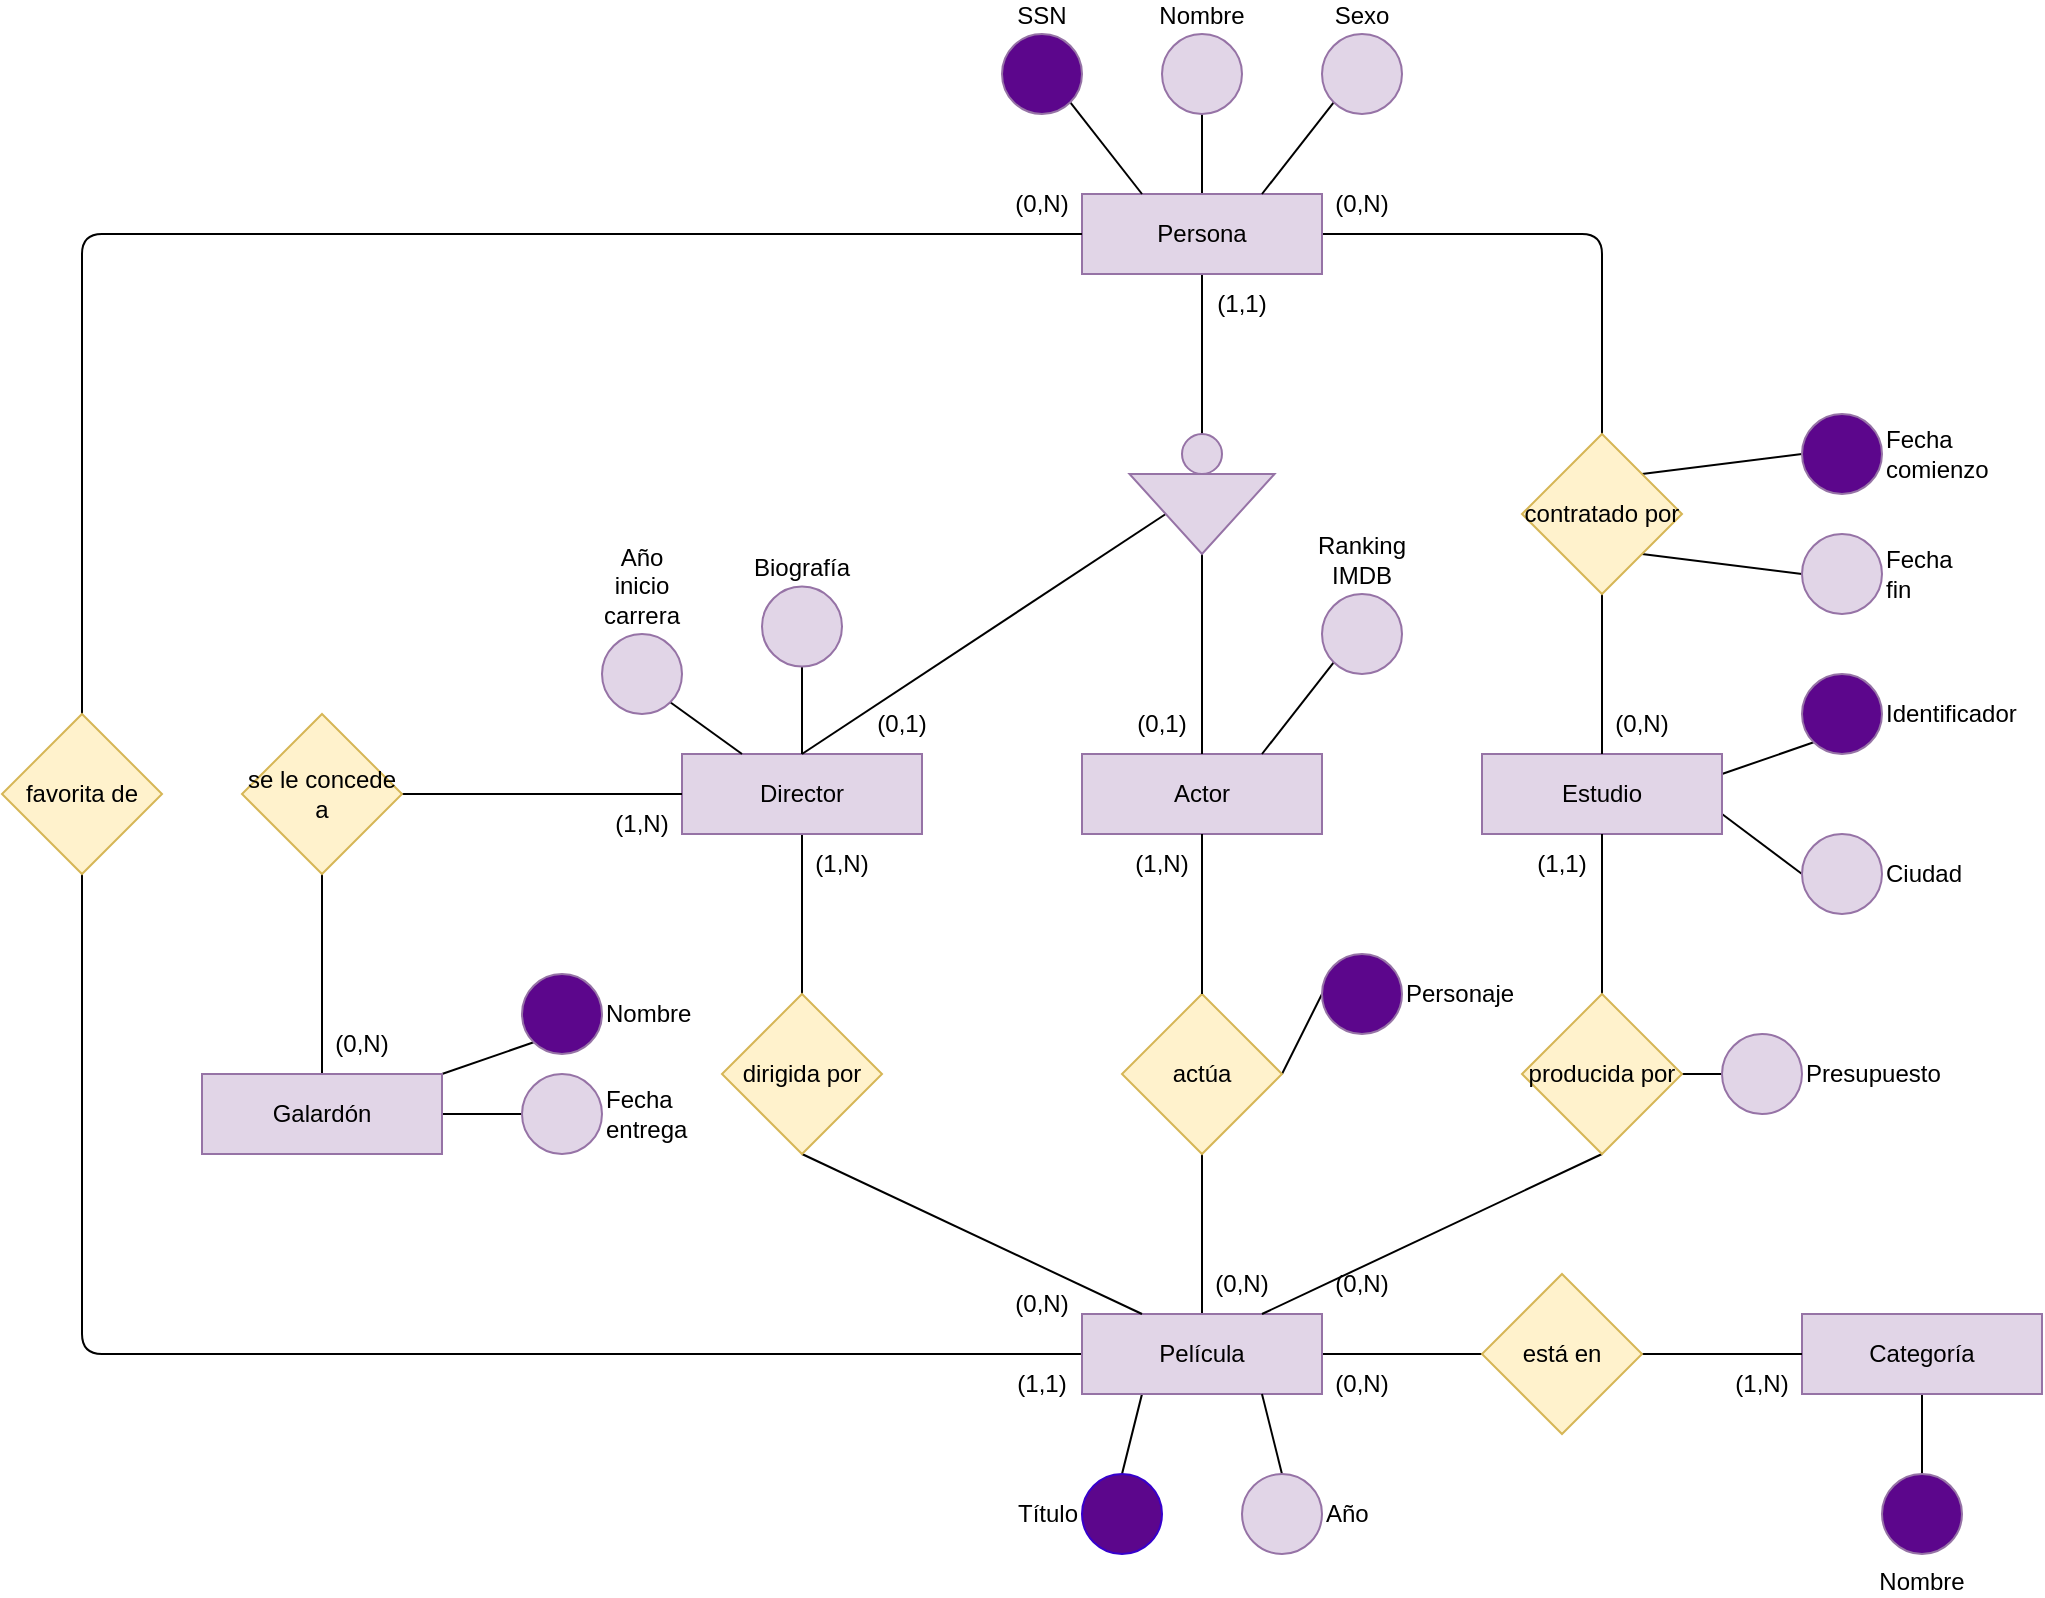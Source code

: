 <mxfile>
    <diagram id="6gfDzhR8UG0JMTbnyaS-" name="Page-1">
        <mxGraphModel dx="1653" dy="606" grid="1" gridSize="10" guides="1" tooltips="1" connect="1" arrows="1" fold="1" page="1" pageScale="1" pageWidth="850" pageHeight="1100" math="0" shadow="0">
            <root>
                <mxCell id="0"/>
                <mxCell id="1" parent="0"/>
                <mxCell id="73" style="edgeStyle=none;html=1;entryX=0.5;entryY=1;entryDx=0;entryDy=0;endArrow=none;endFill=0;exitX=0.5;exitY=0;exitDx=0;exitDy=0;" parent="1" source="27" target="66" edge="1">
                    <mxGeometry relative="1" as="geometry">
                        <mxPoint x="-160" y="330" as="sourcePoint"/>
                    </mxGeometry>
                </mxCell>
                <mxCell id="231" style="edgeStyle=none;html=1;exitX=1;exitY=0.5;exitDx=0;exitDy=0;entryX=0.5;entryY=0;entryDx=0;entryDy=0;endArrow=none;endFill=0;" parent="1" source="27" target="230" edge="1">
                    <mxGeometry relative="1" as="geometry">
                        <Array as="points">
                            <mxPoint x="-20" y="340"/>
                        </Array>
                    </mxGeometry>
                </mxCell>
                <mxCell id="235" style="edgeStyle=none;html=1;exitX=0.5;exitY=1;exitDx=0;exitDy=0;entryX=0;entryY=0.5;entryDx=0;entryDy=0;endArrow=none;endFill=0;startArrow=none;" parent="1" source="239" target="234" edge="1">
                    <mxGeometry relative="1" as="geometry"/>
                </mxCell>
                <mxCell id="242" style="edgeStyle=none;html=1;exitX=0.5;exitY=1;exitDx=0;exitDy=0;entryX=0.5;entryY=1;entryDx=0;entryDy=0;endArrow=none;endFill=0;" parent="1" source="27" target="239" edge="1">
                    <mxGeometry relative="1" as="geometry"/>
                </mxCell>
                <mxCell id="27" value="Persona" style="rounded=0;whiteSpace=wrap;html=1;fillColor=#e1d5e7;strokeColor=#9673a6;" parent="1" vertex="1">
                    <mxGeometry x="-280" y="320" width="120" height="40" as="geometry"/>
                </mxCell>
                <mxCell id="219" style="edgeStyle=none;html=1;exitX=1;exitY=0.5;exitDx=0;exitDy=0;entryX=0;entryY=0.5;entryDx=0;entryDy=0;endArrow=none;endFill=0;" parent="1" source="28" target="217" edge="1">
                    <mxGeometry relative="1" as="geometry"/>
                </mxCell>
                <mxCell id="256" style="edgeStyle=none;html=1;exitX=0.5;exitY=1;exitDx=0;exitDy=0;entryX=0;entryY=1;entryDx=0;entryDy=0;endArrow=none;endFill=0;" parent="1" source="28" target="212" edge="1">
                    <mxGeometry relative="1" as="geometry"/>
                </mxCell>
                <mxCell id="28" value="actúa" style="rhombus;whiteSpace=wrap;html=1;fillColor=#fff2cc;strokeColor=#d6b656;" parent="1" vertex="1">
                    <mxGeometry x="-260" y="720" width="80" height="80" as="geometry"/>
                </mxCell>
                <mxCell id="93" style="edgeStyle=none;html=1;exitX=0.25;exitY=1;exitDx=0;exitDy=0;entryX=0.5;entryY=0;entryDx=0;entryDy=0;endArrow=none;endFill=0;" parent="1" source="29" target="86" edge="1">
                    <mxGeometry relative="1" as="geometry"/>
                </mxCell>
                <mxCell id="195" style="edgeStyle=none;html=1;exitX=1;exitY=0.5;exitDx=0;exitDy=0;entryX=0;entryY=0.5;entryDx=0;entryDy=0;endArrow=none;endFill=0;" parent="1" source="29" target="194" edge="1">
                    <mxGeometry relative="1" as="geometry"/>
                </mxCell>
                <mxCell id="266" style="edgeStyle=none;html=1;exitX=0;exitY=0.5;exitDx=0;exitDy=0;entryX=0.5;entryY=1;entryDx=0;entryDy=0;endArrow=none;endFill=0;" parent="1" source="29" target="264" edge="1">
                    <mxGeometry relative="1" as="geometry">
                        <Array as="points">
                            <mxPoint x="-780" y="900"/>
                        </Array>
                    </mxGeometry>
                </mxCell>
                <mxCell id="29" value="Película" style="rounded=0;whiteSpace=wrap;html=1;fillColor=#e1d5e7;strokeColor=#9673a6;" parent="1" vertex="1">
                    <mxGeometry x="-280" y="880" width="120" height="40" as="geometry"/>
                </mxCell>
                <mxCell id="66" value="Nombre" style="ellipse;whiteSpace=wrap;html=1;aspect=fixed;fillColor=#e1d5e7;strokeColor=#9673a6;verticalAlign=bottom;labelPosition=center;verticalLabelPosition=top;align=center;" parent="1" vertex="1">
                    <mxGeometry x="-240" y="240" width="40" height="40" as="geometry"/>
                </mxCell>
                <mxCell id="86" value="Título" style="ellipse;whiteSpace=wrap;html=1;aspect=fixed;fillColor=#5C068C;fontColor=#000000;strokeColor=#3700CC;verticalAlign=middle;labelPosition=left;verticalLabelPosition=middle;align=right;" parent="1" vertex="1">
                    <mxGeometry x="-280" y="960" width="40" height="40" as="geometry"/>
                </mxCell>
                <mxCell id="147" value="Actor" style="rounded=0;whiteSpace=wrap;html=1;fillColor=#e1d5e7;strokeColor=#9673a6;" parent="1" vertex="1">
                    <mxGeometry x="-280" y="600" width="120" height="40" as="geometry"/>
                </mxCell>
                <mxCell id="158" style="edgeStyle=none;html=1;exitX=0.5;exitY=0;exitDx=0;exitDy=0;entryX=0.5;entryY=1;entryDx=0;entryDy=0;endArrow=none;endFill=0;" parent="1" source="28" target="147" edge="1">
                    <mxGeometry relative="1" as="geometry">
                        <mxPoint x="-180" y="680" as="sourcePoint"/>
                    </mxGeometry>
                </mxCell>
                <mxCell id="160" style="edgeStyle=none;html=1;exitX=0.5;exitY=0;exitDx=0;exitDy=0;entryX=0.5;entryY=1;entryDx=0;entryDy=0;endArrow=none;endFill=0;" parent="1" source="159" target="193" edge="1">
                    <mxGeometry relative="1" as="geometry">
                        <mxPoint x="200" y="810" as="targetPoint"/>
                    </mxGeometry>
                </mxCell>
                <mxCell id="159" value="Nombre" style="ellipse;whiteSpace=wrap;html=1;aspect=fixed;fillColor=#5C068C;strokeColor=#9673a6;verticalAlign=top;labelPosition=center;verticalLabelPosition=bottom;align=center;" parent="1" vertex="1">
                    <mxGeometry x="120" y="960" width="40" height="40" as="geometry"/>
                </mxCell>
                <mxCell id="170" style="edgeStyle=none;html=1;exitX=0.5;exitY=0;exitDx=0;exitDy=0;entryX=0.5;entryY=1;entryDx=0;entryDy=0;endArrow=none;endFill=0;" parent="1" source="168" target="226" edge="1">
                    <mxGeometry relative="1" as="geometry"/>
                </mxCell>
                <mxCell id="171" style="edgeStyle=none;html=1;exitX=0.5;exitY=1;exitDx=0;exitDy=0;entryX=0.25;entryY=0;entryDx=0;entryDy=0;endArrow=none;endFill=0;" parent="1" source="168" target="29" edge="1">
                    <mxGeometry relative="1" as="geometry"/>
                </mxCell>
                <mxCell id="168" value="dirigida por" style="rhombus;whiteSpace=wrap;html=1;fillColor=#fff2cc;strokeColor=#d6b656;" parent="1" vertex="1">
                    <mxGeometry x="-460" y="720" width="80" height="80" as="geometry"/>
                </mxCell>
                <mxCell id="221" style="edgeStyle=none;html=1;exitX=1;exitY=1;exitDx=0;exitDy=0;entryX=0.25;entryY=0;entryDx=0;entryDy=0;endArrow=none;endFill=0;" parent="1" source="177" target="27" edge="1">
                    <mxGeometry relative="1" as="geometry"/>
                </mxCell>
                <mxCell id="177" value="SSN" style="ellipse;whiteSpace=wrap;html=1;aspect=fixed;fillColor=#5C068C;strokeColor=#9673a6;verticalAlign=bottom;labelPosition=center;verticalLabelPosition=top;align=center;" parent="1" vertex="1">
                    <mxGeometry x="-320" y="240" width="40" height="40" as="geometry"/>
                </mxCell>
                <mxCell id="188" style="edgeStyle=none;html=1;exitX=0;exitY=1;exitDx=0;exitDy=0;entryX=1;entryY=0.25;entryDx=0;entryDy=0;endArrow=none;endFill=0;" parent="1" source="187" target="227" edge="1">
                    <mxGeometry relative="1" as="geometry">
                        <mxPoint x="110" y="600" as="targetPoint"/>
                    </mxGeometry>
                </mxCell>
                <mxCell id="187" value="Identificador" style="ellipse;whiteSpace=wrap;html=1;aspect=fixed;fillColor=#5C068C;strokeColor=#9673a6;verticalAlign=middle;labelPosition=right;verticalLabelPosition=middle;align=left;" parent="1" vertex="1">
                    <mxGeometry x="80" y="560" width="40" height="40" as="geometry"/>
                </mxCell>
                <mxCell id="228" style="edgeStyle=none;html=1;exitX=0;exitY=0.5;exitDx=0;exitDy=0;entryX=1;entryY=0.75;entryDx=0;entryDy=0;endArrow=none;endFill=0;" parent="1" source="189" target="227" edge="1">
                    <mxGeometry relative="1" as="geometry"/>
                </mxCell>
                <mxCell id="189" value="Ciudad" style="ellipse;whiteSpace=wrap;html=1;aspect=fixed;fillColor=#e1d5e7;strokeColor=#9673a6;verticalAlign=middle;labelPosition=right;verticalLabelPosition=middle;align=left;" parent="1" vertex="1">
                    <mxGeometry x="80" y="640" width="40" height="40" as="geometry"/>
                </mxCell>
                <mxCell id="193" value="Categoría" style="rounded=0;whiteSpace=wrap;html=1;fillColor=#e1d5e7;strokeColor=#9673a6;" parent="1" vertex="1">
                    <mxGeometry x="80" y="880" width="120" height="40" as="geometry"/>
                </mxCell>
                <mxCell id="196" style="edgeStyle=none;html=1;exitX=1;exitY=0.5;exitDx=0;exitDy=0;entryX=0;entryY=0.5;entryDx=0;entryDy=0;endArrow=none;endFill=0;" parent="1" source="194" target="193" edge="1">
                    <mxGeometry relative="1" as="geometry"/>
                </mxCell>
                <mxCell id="194" value="está en" style="rhombus;whiteSpace=wrap;html=1;fillColor=#fff2cc;strokeColor=#d6b656;" parent="1" vertex="1">
                    <mxGeometry x="-80" y="860" width="80" height="80" as="geometry"/>
                </mxCell>
                <mxCell id="201" value="(0,N)" style="text;html=1;strokeColor=none;fillColor=none;align=center;verticalAlign=middle;whiteSpace=wrap;rounded=0;" parent="1" vertex="1">
                    <mxGeometry x="-160" y="310" width="40" height="30" as="geometry"/>
                </mxCell>
                <mxCell id="205" value="(0,N)" style="text;html=1;strokeColor=none;fillColor=none;align=center;verticalAlign=middle;whiteSpace=wrap;rounded=0;" parent="1" vertex="1">
                    <mxGeometry x="-160" y="900" width="40" height="30" as="geometry"/>
                </mxCell>
                <mxCell id="211" value="(0,N)" style="text;html=1;strokeColor=none;fillColor=none;align=center;verticalAlign=middle;whiteSpace=wrap;rounded=0;" parent="1" vertex="1">
                    <mxGeometry x="-320" y="860" width="40" height="30" as="geometry"/>
                </mxCell>
                <mxCell id="271" style="edgeStyle=none;html=1;exitX=0.75;exitY=1;exitDx=0;exitDy=0;entryX=0.5;entryY=1;entryDx=0;entryDy=0;endArrow=none;endFill=0;" parent="1" source="212" target="270" edge="1">
                    <mxGeometry relative="1" as="geometry"/>
                </mxCell>
                <mxCell id="212" value="(0,N)" style="text;html=1;strokeColor=none;fillColor=none;align=center;verticalAlign=middle;whiteSpace=wrap;rounded=0;" parent="1" vertex="1">
                    <mxGeometry x="-220" y="850" width="40" height="30" as="geometry"/>
                </mxCell>
                <mxCell id="214" value="(1,N)" style="text;html=1;strokeColor=none;fillColor=none;align=center;verticalAlign=middle;whiteSpace=wrap;rounded=0;" parent="1" vertex="1">
                    <mxGeometry x="-260" y="640" width="40" height="30" as="geometry"/>
                </mxCell>
                <mxCell id="217" value="Personaje" style="ellipse;whiteSpace=wrap;html=1;aspect=fixed;fillColor=#5C068C;strokeColor=#9673a6;verticalAlign=middle;labelPosition=right;verticalLabelPosition=middle;align=left;" parent="1" vertex="1">
                    <mxGeometry x="-160" y="700" width="40" height="40" as="geometry"/>
                </mxCell>
                <mxCell id="223" style="edgeStyle=none;html=1;exitX=0;exitY=1;exitDx=0;exitDy=0;entryX=0.75;entryY=0;entryDx=0;entryDy=0;endArrow=none;endFill=0;" parent="1" source="222" target="27" edge="1">
                    <mxGeometry relative="1" as="geometry"/>
                </mxCell>
                <mxCell id="222" value="Sexo" style="ellipse;whiteSpace=wrap;html=1;aspect=fixed;fillColor=#e1d5e7;strokeColor=#9673a6;verticalAlign=bottom;labelPosition=center;verticalLabelPosition=top;align=center;" parent="1" vertex="1">
                    <mxGeometry x="-160" y="240" width="40" height="40" as="geometry"/>
                </mxCell>
                <mxCell id="226" value="Director" style="rounded=0;whiteSpace=wrap;html=1;fillColor=#e1d5e7;strokeColor=#9673a6;" parent="1" vertex="1">
                    <mxGeometry x="-480" y="600" width="120" height="40" as="geometry"/>
                </mxCell>
                <mxCell id="227" value="Estudio" style="rounded=0;whiteSpace=wrap;html=1;fillColor=#e1d5e7;strokeColor=#9673a6;" parent="1" vertex="1">
                    <mxGeometry x="-80" y="600" width="120" height="40" as="geometry"/>
                </mxCell>
                <mxCell id="232" style="edgeStyle=none;html=1;exitX=0.5;exitY=1;exitDx=0;exitDy=0;entryX=0.5;entryY=0;entryDx=0;entryDy=0;endArrow=none;endFill=0;" parent="1" source="230" target="227" edge="1">
                    <mxGeometry relative="1" as="geometry"/>
                </mxCell>
                <mxCell id="262" style="edgeStyle=none;html=1;exitX=1;exitY=0;exitDx=0;exitDy=0;entryX=0;entryY=0.5;entryDx=0;entryDy=0;endArrow=none;endFill=0;" parent="1" source="230" target="260" edge="1">
                    <mxGeometry relative="1" as="geometry"/>
                </mxCell>
                <mxCell id="263" style="edgeStyle=none;html=1;exitX=1;exitY=1;exitDx=0;exitDy=0;entryX=0;entryY=0.5;entryDx=0;entryDy=0;endArrow=none;endFill=0;" parent="1" source="230" target="261" edge="1">
                    <mxGeometry relative="1" as="geometry"/>
                </mxCell>
                <mxCell id="230" value="contratado por" style="rhombus;whiteSpace=wrap;html=1;fillColor=#fff2cc;strokeColor=#d6b656;" parent="1" vertex="1">
                    <mxGeometry x="-60" y="440" width="80" height="80" as="geometry"/>
                </mxCell>
                <mxCell id="233" value="(0,N)" style="text;html=1;strokeColor=none;fillColor=none;align=center;verticalAlign=middle;whiteSpace=wrap;rounded=0;" parent="1" vertex="1">
                    <mxGeometry x="-20" y="570" width="40" height="30" as="geometry"/>
                </mxCell>
                <mxCell id="236" style="edgeStyle=none;html=1;exitX=1;exitY=0.5;exitDx=0;exitDy=0;entryX=0;entryY=1;entryDx=0;entryDy=0;endArrow=none;endFill=0;" parent="1" source="234" edge="1">
                    <mxGeometry relative="1" as="geometry">
                        <mxPoint x="-220" y="600" as="targetPoint"/>
                    </mxGeometry>
                </mxCell>
                <mxCell id="237" style="edgeStyle=none;html=1;exitX=0.5;exitY=1;exitDx=0;exitDy=0;entryX=0.5;entryY=0;entryDx=0;entryDy=0;endArrow=none;endFill=0;" parent="1" source="234" target="226" edge="1">
                    <mxGeometry relative="1" as="geometry"/>
                </mxCell>
                <mxCell id="234" value="" style="triangle;whiteSpace=wrap;html=1;fillColor=#e1d5e7;rotation=90;strokeColor=#9673a6;" parent="1" vertex="1">
                    <mxGeometry x="-240" y="443.75" width="40" height="72.5" as="geometry"/>
                </mxCell>
                <mxCell id="239" value="" style="ellipse;whiteSpace=wrap;html=1;aspect=fixed;fillColor=#e1d5e7;strokeColor=#9673a6;verticalAlign=middle;labelPosition=right;verticalLabelPosition=middle;align=left;" parent="1" vertex="1">
                    <mxGeometry x="-230" y="440" width="20" height="20" as="geometry"/>
                </mxCell>
                <mxCell id="243" value="(1,1)" style="text;html=1;strokeColor=none;fillColor=none;align=center;verticalAlign=middle;whiteSpace=wrap;rounded=0;" parent="1" vertex="1">
                    <mxGeometry x="-220" y="360" width="40" height="30" as="geometry"/>
                </mxCell>
                <mxCell id="245" value="(0,1)" style="text;html=1;strokeColor=none;fillColor=none;align=center;verticalAlign=middle;whiteSpace=wrap;rounded=0;" parent="1" vertex="1">
                    <mxGeometry x="-390" y="570" width="40" height="30" as="geometry"/>
                </mxCell>
                <mxCell id="246" value="(0,1)" style="text;html=1;strokeColor=none;fillColor=none;align=center;verticalAlign=middle;whiteSpace=wrap;rounded=0;" parent="1" vertex="1">
                    <mxGeometry x="-260" y="570" width="40" height="30" as="geometry"/>
                </mxCell>
                <mxCell id="248" style="edgeStyle=none;html=1;exitX=0;exitY=1;exitDx=0;exitDy=0;entryX=0.75;entryY=0;entryDx=0;entryDy=0;endArrow=none;endFill=0;" parent="1" source="247" target="147" edge="1">
                    <mxGeometry relative="1" as="geometry"/>
                </mxCell>
                <mxCell id="247" value="Ranking IMDB" style="ellipse;whiteSpace=wrap;html=1;aspect=fixed;fillColor=#e1d5e7;strokeColor=#9673a6;verticalAlign=bottom;labelPosition=center;verticalLabelPosition=top;align=center;" parent="1" vertex="1">
                    <mxGeometry x="-160" y="520" width="40" height="40" as="geometry"/>
                </mxCell>
                <mxCell id="251" style="edgeStyle=none;html=1;exitX=1;exitY=1;exitDx=0;exitDy=0;entryX=0.25;entryY=0;entryDx=0;entryDy=0;endArrow=none;endFill=0;" parent="1" source="250" target="226" edge="1">
                    <mxGeometry relative="1" as="geometry"/>
                </mxCell>
                <mxCell id="250" value="Año inicio carrera" style="ellipse;whiteSpace=wrap;html=1;aspect=fixed;fillColor=#e1d5e7;strokeColor=#9673a6;verticalAlign=bottom;labelPosition=center;verticalLabelPosition=top;align=center;" parent="1" vertex="1">
                    <mxGeometry x="-520" y="540" width="40" height="40" as="geometry"/>
                </mxCell>
                <mxCell id="252" value="(1,N)" style="text;html=1;strokeColor=none;fillColor=none;align=center;verticalAlign=middle;whiteSpace=wrap;rounded=0;" parent="1" vertex="1">
                    <mxGeometry x="-420" y="640" width="40" height="30" as="geometry"/>
                </mxCell>
                <mxCell id="255" value="(1,N)" style="text;html=1;strokeColor=none;fillColor=none;align=center;verticalAlign=middle;whiteSpace=wrap;rounded=0;" parent="1" vertex="1">
                    <mxGeometry x="40" y="900" width="40" height="30" as="geometry"/>
                </mxCell>
                <mxCell id="265" style="edgeStyle=none;html=1;exitX=0.5;exitY=0;exitDx=0;exitDy=0;entryX=0.75;entryY=1;entryDx=0;entryDy=0;endArrow=none;endFill=0;" parent="1" source="257" target="29" edge="1">
                    <mxGeometry relative="1" as="geometry"/>
                </mxCell>
                <mxCell id="257" value="Año" style="ellipse;whiteSpace=wrap;html=1;aspect=fixed;fillColor=#e1d5e7;strokeColor=#9673a6;verticalAlign=middle;labelPosition=right;verticalLabelPosition=middle;align=left;" parent="1" vertex="1">
                    <mxGeometry x="-200" y="960" width="40" height="40" as="geometry"/>
                </mxCell>
                <mxCell id="260" value="Fecha comienzo" style="ellipse;whiteSpace=wrap;html=1;aspect=fixed;fillColor=#5C068C;strokeColor=#9673a6;verticalAlign=middle;labelPosition=right;verticalLabelPosition=middle;align=left;" parent="1" vertex="1">
                    <mxGeometry x="80" y="430" width="40" height="40" as="geometry"/>
                </mxCell>
                <mxCell id="261" value="Fecha fin" style="ellipse;whiteSpace=wrap;html=1;aspect=fixed;fillColor=#e1d5e7;strokeColor=#9673a6;verticalAlign=middle;labelPosition=right;verticalLabelPosition=middle;align=left;" parent="1" vertex="1">
                    <mxGeometry x="80" y="490" width="40" height="40" as="geometry"/>
                </mxCell>
                <mxCell id="267" style="edgeStyle=none;html=1;exitX=0.5;exitY=0;exitDx=0;exitDy=0;entryX=0;entryY=0.5;entryDx=0;entryDy=0;endArrow=none;endFill=0;" parent="1" source="264" target="27" edge="1">
                    <mxGeometry relative="1" as="geometry">
                        <Array as="points">
                            <mxPoint x="-780" y="340"/>
                        </Array>
                    </mxGeometry>
                </mxCell>
                <mxCell id="264" value="favorita de" style="rhombus;whiteSpace=wrap;html=1;fillColor=#fff2cc;strokeColor=#d6b656;" parent="1" vertex="1">
                    <mxGeometry x="-820" y="580" width="80" height="80" as="geometry"/>
                </mxCell>
                <mxCell id="268" value="(1,1)" style="text;html=1;strokeColor=none;fillColor=none;align=center;verticalAlign=middle;whiteSpace=wrap;rounded=0;" parent="1" vertex="1">
                    <mxGeometry x="-320" y="900" width="40" height="30" as="geometry"/>
                </mxCell>
                <mxCell id="269" value="(0,N)" style="text;html=1;strokeColor=none;fillColor=none;align=center;verticalAlign=middle;whiteSpace=wrap;rounded=0;" parent="1" vertex="1">
                    <mxGeometry x="-320" y="310" width="40" height="30" as="geometry"/>
                </mxCell>
                <mxCell id="272" style="edgeStyle=none;html=1;exitX=0.5;exitY=0;exitDx=0;exitDy=0;entryX=0.5;entryY=1;entryDx=0;entryDy=0;endArrow=none;endFill=0;" parent="1" source="270" target="227" edge="1">
                    <mxGeometry relative="1" as="geometry"/>
                </mxCell>
                <mxCell id="276" style="edgeStyle=none;html=1;exitX=1;exitY=0.5;exitDx=0;exitDy=0;entryX=0;entryY=0.5;entryDx=0;entryDy=0;endArrow=none;endFill=0;" parent="1" source="270" target="275" edge="1">
                    <mxGeometry relative="1" as="geometry"/>
                </mxCell>
                <mxCell id="270" value="producida por" style="rhombus;whiteSpace=wrap;html=1;fillColor=#fff2cc;strokeColor=#d6b656;" parent="1" vertex="1">
                    <mxGeometry x="-60" y="720" width="80" height="80" as="geometry"/>
                </mxCell>
                <mxCell id="273" value="(1,1)" style="text;html=1;strokeColor=none;fillColor=none;align=center;verticalAlign=middle;whiteSpace=wrap;rounded=0;" parent="1" vertex="1">
                    <mxGeometry x="-60" y="640" width="40" height="30" as="geometry"/>
                </mxCell>
                <mxCell id="274" value="(0,N)" style="text;html=1;strokeColor=none;fillColor=none;align=center;verticalAlign=middle;whiteSpace=wrap;rounded=0;" parent="1" vertex="1">
                    <mxGeometry x="-160" y="850" width="40" height="30" as="geometry"/>
                </mxCell>
                <mxCell id="275" value="Presupuesto" style="ellipse;whiteSpace=wrap;html=1;aspect=fixed;fillColor=#e1d5e7;strokeColor=#9673a6;verticalAlign=middle;labelPosition=right;verticalLabelPosition=middle;align=left;" parent="1" vertex="1">
                    <mxGeometry x="40" y="740" width="40" height="40" as="geometry"/>
                </mxCell>
                <mxCell id="278" style="edgeStyle=none;html=1;exitX=0.5;exitY=1;exitDx=0;exitDy=0;entryX=0.5;entryY=0;entryDx=0;entryDy=0;endArrow=none;endFill=0;" edge="1" parent="1" source="277" target="226">
                    <mxGeometry relative="1" as="geometry"/>
                </mxCell>
                <mxCell id="277" value="Biografía" style="ellipse;whiteSpace=wrap;html=1;aspect=fixed;fillColor=#e1d5e7;strokeColor=#9673a6;verticalAlign=bottom;labelPosition=center;verticalLabelPosition=top;align=center;" vertex="1" parent="1">
                    <mxGeometry x="-440" y="516.25" width="40" height="40" as="geometry"/>
                </mxCell>
                <mxCell id="282" style="edgeStyle=none;html=1;exitX=0.5;exitY=0;exitDx=0;exitDy=0;entryX=0.5;entryY=1;entryDx=0;entryDy=0;endArrow=none;endFill=0;" edge="1" parent="1" source="279" target="281">
                    <mxGeometry relative="1" as="geometry"/>
                </mxCell>
                <mxCell id="288" style="edgeStyle=none;html=1;exitX=1;exitY=0.5;exitDx=0;exitDy=0;entryX=0;entryY=0.5;entryDx=0;entryDy=0;endArrow=none;endFill=0;" edge="1" parent="1" source="279" target="287">
                    <mxGeometry relative="1" as="geometry"/>
                </mxCell>
                <mxCell id="290" style="edgeStyle=none;html=1;exitX=1;exitY=0;exitDx=0;exitDy=0;entryX=0;entryY=1;entryDx=0;entryDy=0;endArrow=none;endFill=0;" edge="1" parent="1" source="279" target="289">
                    <mxGeometry relative="1" as="geometry"/>
                </mxCell>
                <mxCell id="279" value="Galardón" style="rounded=0;whiteSpace=wrap;html=1;fillColor=#e1d5e7;strokeColor=#9673a6;" vertex="1" parent="1">
                    <mxGeometry x="-720" y="760" width="120" height="40" as="geometry"/>
                </mxCell>
                <mxCell id="283" style="edgeStyle=none;html=1;exitX=1;exitY=0.5;exitDx=0;exitDy=0;entryX=0;entryY=0.5;entryDx=0;entryDy=0;endArrow=none;endFill=0;" edge="1" parent="1" source="281" target="226">
                    <mxGeometry relative="1" as="geometry"/>
                </mxCell>
                <mxCell id="281" value="se le concede a" style="rhombus;whiteSpace=wrap;html=1;fillColor=#fff2cc;strokeColor=#d6b656;" vertex="1" parent="1">
                    <mxGeometry x="-700" y="580" width="80" height="80" as="geometry"/>
                </mxCell>
                <mxCell id="284" value="(0,N)" style="text;html=1;strokeColor=none;fillColor=none;align=center;verticalAlign=middle;whiteSpace=wrap;rounded=0;" vertex="1" parent="1">
                    <mxGeometry x="-660" y="730" width="40" height="30" as="geometry"/>
                </mxCell>
                <mxCell id="285" value="(1,N)" style="text;html=1;strokeColor=none;fillColor=none;align=center;verticalAlign=middle;whiteSpace=wrap;rounded=0;" vertex="1" parent="1">
                    <mxGeometry x="-520" y="620" width="40" height="30" as="geometry"/>
                </mxCell>
                <mxCell id="287" value="Fecha entrega" style="ellipse;whiteSpace=wrap;html=1;aspect=fixed;fillColor=#e1d5e7;strokeColor=#9673a6;verticalAlign=middle;labelPosition=right;verticalLabelPosition=middle;align=left;" vertex="1" parent="1">
                    <mxGeometry x="-560" y="760" width="40" height="40" as="geometry"/>
                </mxCell>
                <mxCell id="289" value="Nombre" style="ellipse;whiteSpace=wrap;html=1;aspect=fixed;fillColor=#5C068C;strokeColor=#9673a6;verticalAlign=middle;labelPosition=right;verticalLabelPosition=middle;align=left;" vertex="1" parent="1">
                    <mxGeometry x="-560" y="710" width="40" height="40" as="geometry"/>
                </mxCell>
            </root>
        </mxGraphModel>
    </diagram>
</mxfile>